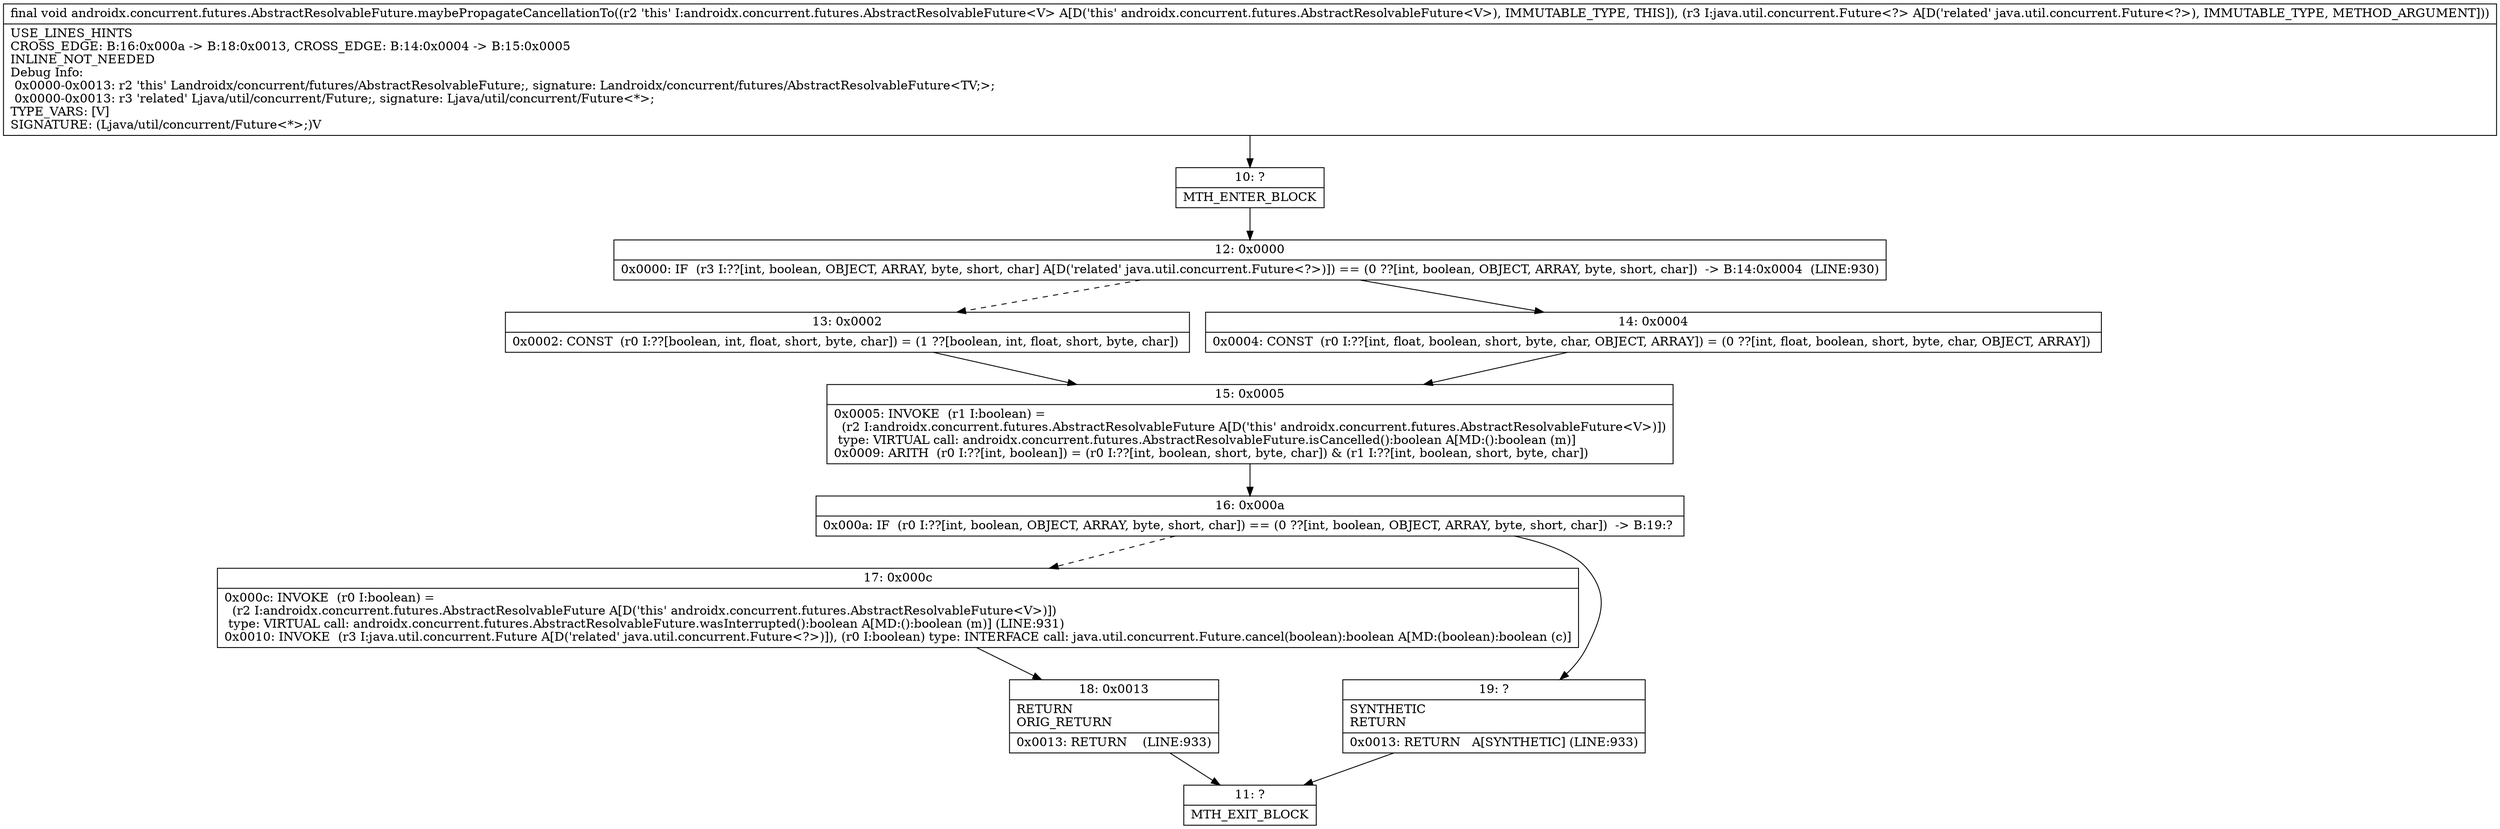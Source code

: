 digraph "CFG forandroidx.concurrent.futures.AbstractResolvableFuture.maybePropagateCancellationTo(Ljava\/util\/concurrent\/Future;)V" {
Node_10 [shape=record,label="{10\:\ ?|MTH_ENTER_BLOCK\l}"];
Node_12 [shape=record,label="{12\:\ 0x0000|0x0000: IF  (r3 I:??[int, boolean, OBJECT, ARRAY, byte, short, char] A[D('related' java.util.concurrent.Future\<?\>)]) == (0 ??[int, boolean, OBJECT, ARRAY, byte, short, char])  \-\> B:14:0x0004  (LINE:930)\l}"];
Node_13 [shape=record,label="{13\:\ 0x0002|0x0002: CONST  (r0 I:??[boolean, int, float, short, byte, char]) = (1 ??[boolean, int, float, short, byte, char]) \l}"];
Node_15 [shape=record,label="{15\:\ 0x0005|0x0005: INVOKE  (r1 I:boolean) = \l  (r2 I:androidx.concurrent.futures.AbstractResolvableFuture A[D('this' androidx.concurrent.futures.AbstractResolvableFuture\<V\>)])\l type: VIRTUAL call: androidx.concurrent.futures.AbstractResolvableFuture.isCancelled():boolean A[MD:():boolean (m)]\l0x0009: ARITH  (r0 I:??[int, boolean]) = (r0 I:??[int, boolean, short, byte, char]) & (r1 I:??[int, boolean, short, byte, char]) \l}"];
Node_16 [shape=record,label="{16\:\ 0x000a|0x000a: IF  (r0 I:??[int, boolean, OBJECT, ARRAY, byte, short, char]) == (0 ??[int, boolean, OBJECT, ARRAY, byte, short, char])  \-\> B:19:? \l}"];
Node_17 [shape=record,label="{17\:\ 0x000c|0x000c: INVOKE  (r0 I:boolean) = \l  (r2 I:androidx.concurrent.futures.AbstractResolvableFuture A[D('this' androidx.concurrent.futures.AbstractResolvableFuture\<V\>)])\l type: VIRTUAL call: androidx.concurrent.futures.AbstractResolvableFuture.wasInterrupted():boolean A[MD:():boolean (m)] (LINE:931)\l0x0010: INVOKE  (r3 I:java.util.concurrent.Future A[D('related' java.util.concurrent.Future\<?\>)]), (r0 I:boolean) type: INTERFACE call: java.util.concurrent.Future.cancel(boolean):boolean A[MD:(boolean):boolean (c)]\l}"];
Node_18 [shape=record,label="{18\:\ 0x0013|RETURN\lORIG_RETURN\l|0x0013: RETURN    (LINE:933)\l}"];
Node_11 [shape=record,label="{11\:\ ?|MTH_EXIT_BLOCK\l}"];
Node_19 [shape=record,label="{19\:\ ?|SYNTHETIC\lRETURN\l|0x0013: RETURN   A[SYNTHETIC] (LINE:933)\l}"];
Node_14 [shape=record,label="{14\:\ 0x0004|0x0004: CONST  (r0 I:??[int, float, boolean, short, byte, char, OBJECT, ARRAY]) = (0 ??[int, float, boolean, short, byte, char, OBJECT, ARRAY]) \l}"];
MethodNode[shape=record,label="{final void androidx.concurrent.futures.AbstractResolvableFuture.maybePropagateCancellationTo((r2 'this' I:androidx.concurrent.futures.AbstractResolvableFuture\<V\> A[D('this' androidx.concurrent.futures.AbstractResolvableFuture\<V\>), IMMUTABLE_TYPE, THIS]), (r3 I:java.util.concurrent.Future\<?\> A[D('related' java.util.concurrent.Future\<?\>), IMMUTABLE_TYPE, METHOD_ARGUMENT]))  | USE_LINES_HINTS\lCROSS_EDGE: B:16:0x000a \-\> B:18:0x0013, CROSS_EDGE: B:14:0x0004 \-\> B:15:0x0005\lINLINE_NOT_NEEDED\lDebug Info:\l  0x0000\-0x0013: r2 'this' Landroidx\/concurrent\/futures\/AbstractResolvableFuture;, signature: Landroidx\/concurrent\/futures\/AbstractResolvableFuture\<TV;\>;\l  0x0000\-0x0013: r3 'related' Ljava\/util\/concurrent\/Future;, signature: Ljava\/util\/concurrent\/Future\<*\>;\lTYPE_VARS: [V]\lSIGNATURE: (Ljava\/util\/concurrent\/Future\<*\>;)V\l}"];
MethodNode -> Node_10;Node_10 -> Node_12;
Node_12 -> Node_13[style=dashed];
Node_12 -> Node_14;
Node_13 -> Node_15;
Node_15 -> Node_16;
Node_16 -> Node_17[style=dashed];
Node_16 -> Node_19;
Node_17 -> Node_18;
Node_18 -> Node_11;
Node_19 -> Node_11;
Node_14 -> Node_15;
}

